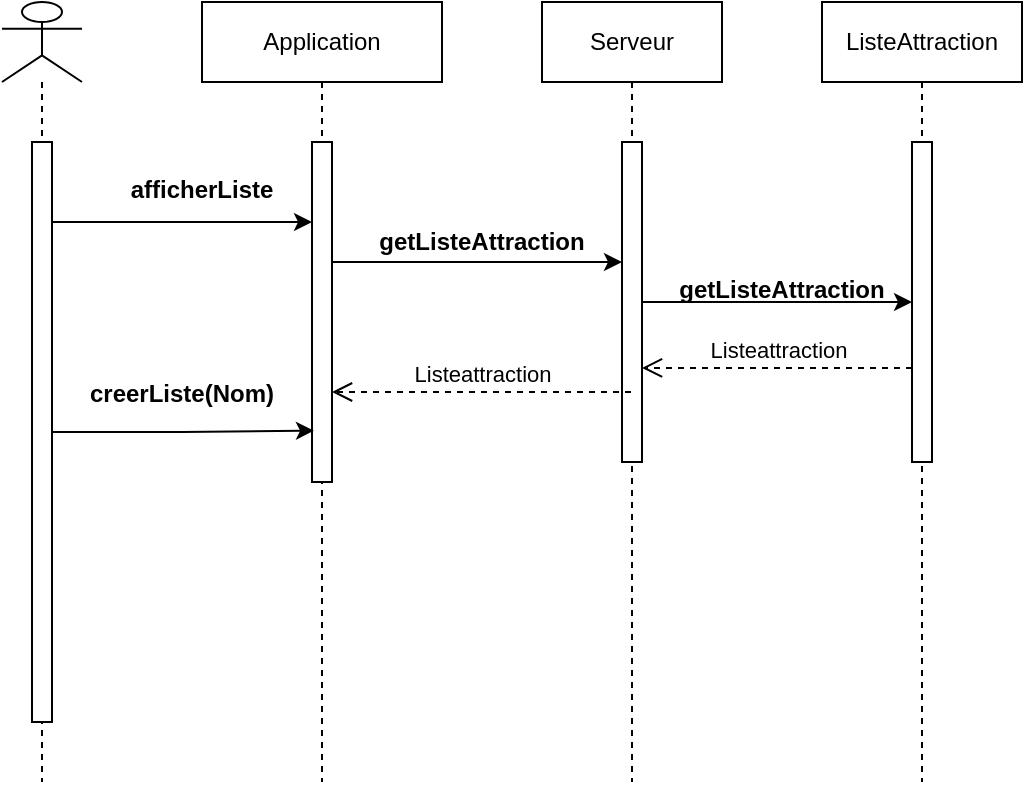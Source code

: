 <mxfile version="20.6.0" type="google"><diagram id="_6g4xpwsaot9gWOn_6L8" name="Page-1"><mxGraphModel grid="1" page="1" gridSize="10" guides="1" tooltips="1" connect="1" arrows="1" fold="1" pageScale="1" pageWidth="827" pageHeight="1169" math="0" shadow="0"><root><mxCell id="0"/><mxCell id="1" parent="0"/><mxCell id="6FKbf3B6sfivBiBGltaT-1" value="" style="shape=umlLifeline;participant=umlActor;perimeter=lifelinePerimeter;whiteSpace=wrap;html=1;container=1;collapsible=0;recursiveResize=0;verticalAlign=top;spacingTop=36;outlineConnect=0;" vertex="1" parent="1"><mxGeometry x="30" y="50" width="40" height="390" as="geometry"/></mxCell><mxCell id="6FKbf3B6sfivBiBGltaT-8" value="" style="html=1;points=[];perimeter=orthogonalPerimeter;" vertex="1" parent="6FKbf3B6sfivBiBGltaT-1"><mxGeometry x="15" y="70" width="10" height="290" as="geometry"/></mxCell><mxCell id="6FKbf3B6sfivBiBGltaT-4" value="Application" style="shape=umlLifeline;perimeter=lifelinePerimeter;whiteSpace=wrap;html=1;container=1;collapsible=0;recursiveResize=0;outlineConnect=0;" vertex="1" parent="1"><mxGeometry x="130" y="50" width="120" height="390" as="geometry"/></mxCell><mxCell id="6FKbf3B6sfivBiBGltaT-10" value="" style="html=1;points=[];perimeter=orthogonalPerimeter;" vertex="1" parent="6FKbf3B6sfivBiBGltaT-4"><mxGeometry x="55" y="70" width="10" height="170" as="geometry"/></mxCell><mxCell id="6FKbf3B6sfivBiBGltaT-21" value="getListeAttraction" style="text;align=center;fontStyle=1;verticalAlign=middle;spacingLeft=3;spacingRight=3;strokeColor=none;rotatable=0;points=[[0,0.5],[1,0.5]];portConstraint=eastwest;" vertex="1" parent="6FKbf3B6sfivBiBGltaT-4"><mxGeometry x="100" y="106" width="80" height="26" as="geometry"/></mxCell><mxCell id="6FKbf3B6sfivBiBGltaT-5" value="Serveur" style="shape=umlLifeline;perimeter=lifelinePerimeter;whiteSpace=wrap;html=1;container=1;collapsible=0;recursiveResize=0;outlineConnect=0;" vertex="1" parent="1"><mxGeometry x="300" y="50" width="90" height="390" as="geometry"/></mxCell><mxCell id="6FKbf3B6sfivBiBGltaT-14" value="" style="html=1;points=[];perimeter=orthogonalPerimeter;" vertex="1" parent="6FKbf3B6sfivBiBGltaT-5"><mxGeometry x="40" y="70" width="10" height="160" as="geometry"/></mxCell><mxCell id="6FKbf3B6sfivBiBGltaT-23" value="getListeAttraction" style="text;align=center;fontStyle=1;verticalAlign=middle;spacingLeft=3;spacingRight=3;strokeColor=none;rotatable=0;points=[[0,0.5],[1,0.5]];portConstraint=eastwest;" vertex="1" parent="6FKbf3B6sfivBiBGltaT-5"><mxGeometry x="80" y="130" width="80" height="26" as="geometry"/></mxCell><mxCell id="6FKbf3B6sfivBiBGltaT-6" value="ListeAttraction" style="shape=umlLifeline;perimeter=lifelinePerimeter;whiteSpace=wrap;html=1;container=1;collapsible=0;recursiveResize=0;outlineConnect=0;" vertex="1" parent="1"><mxGeometry x="440" y="50" width="100" height="390" as="geometry"/></mxCell><mxCell id="6FKbf3B6sfivBiBGltaT-16" value="" style="html=1;points=[];perimeter=orthogonalPerimeter;" vertex="1" parent="6FKbf3B6sfivBiBGltaT-6"><mxGeometry x="45" y="70" width="10" height="160" as="geometry"/></mxCell><mxCell id="6FKbf3B6sfivBiBGltaT-11" style="edgeStyle=orthogonalEdgeStyle;rounded=0;orthogonalLoop=1;jettySize=auto;html=1;" edge="1" parent="1" source="6FKbf3B6sfivBiBGltaT-8" target="6FKbf3B6sfivBiBGltaT-10"><mxGeometry relative="1" as="geometry"><Array as="points"><mxPoint x="120" y="160"/><mxPoint x="120" y="160"/></Array></mxGeometry></mxCell><mxCell id="6FKbf3B6sfivBiBGltaT-15" style="edgeStyle=orthogonalEdgeStyle;rounded=0;orthogonalLoop=1;jettySize=auto;html=1;" edge="1" parent="1" source="6FKbf3B6sfivBiBGltaT-10" target="6FKbf3B6sfivBiBGltaT-14"><mxGeometry relative="1" as="geometry"><Array as="points"><mxPoint x="260" y="180"/><mxPoint x="260" y="180"/></Array></mxGeometry></mxCell><mxCell id="6FKbf3B6sfivBiBGltaT-17" style="edgeStyle=orthogonalEdgeStyle;rounded=0;orthogonalLoop=1;jettySize=auto;html=1;" edge="1" parent="1" source="6FKbf3B6sfivBiBGltaT-14" target="6FKbf3B6sfivBiBGltaT-16"><mxGeometry relative="1" as="geometry"><Array as="points"><mxPoint x="390" y="200"/><mxPoint x="390" y="200"/></Array></mxGeometry></mxCell><mxCell id="6FKbf3B6sfivBiBGltaT-18" value="Listeattraction" style="html=1;verticalAlign=bottom;endArrow=open;dashed=1;endSize=8;rounded=0;entryX=1;entryY=0.706;entryDx=0;entryDy=0;entryPerimeter=0;" edge="1" parent="1" source="6FKbf3B6sfivBiBGltaT-16" target="6FKbf3B6sfivBiBGltaT-14"><mxGeometry relative="1" as="geometry"><mxPoint x="430" y="350" as="sourcePoint"/><mxPoint x="350" y="350" as="targetPoint"/></mxGeometry></mxCell><mxCell id="6FKbf3B6sfivBiBGltaT-19" value="Listeattraction" style="html=1;verticalAlign=bottom;endArrow=open;dashed=1;endSize=8;rounded=0;" edge="1" parent="1" source="6FKbf3B6sfivBiBGltaT-5" target="6FKbf3B6sfivBiBGltaT-10"><mxGeometry relative="1" as="geometry"><mxPoint x="310" y="300" as="sourcePoint"/><mxPoint x="190" y="245" as="targetPoint"/></mxGeometry></mxCell><mxCell id="6FKbf3B6sfivBiBGltaT-20" value="afficherListe" style="text;align=center;fontStyle=1;verticalAlign=middle;spacingLeft=3;spacingRight=3;strokeColor=none;rotatable=0;points=[[0,0.5],[1,0.5]];portConstraint=eastwest;" vertex="1" parent="1"><mxGeometry x="90" y="130" width="80" height="26" as="geometry"/></mxCell><mxCell id="6FKbf3B6sfivBiBGltaT-24" style="edgeStyle=orthogonalEdgeStyle;rounded=0;orthogonalLoop=1;jettySize=auto;html=1;entryX=0.1;entryY=0.849;entryDx=0;entryDy=0;entryPerimeter=0;" edge="1" parent="1" source="6FKbf3B6sfivBiBGltaT-8" target="6FKbf3B6sfivBiBGltaT-10"><mxGeometry relative="1" as="geometry"><mxPoint x="180" y="265" as="targetPoint"/></mxGeometry></mxCell><mxCell id="6FKbf3B6sfivBiBGltaT-25" value="creerListe(Nom)" style="text;align=center;fontStyle=1;verticalAlign=middle;spacingLeft=3;spacingRight=3;strokeColor=none;rotatable=0;points=[[0,0.5],[1,0.5]];portConstraint=eastwest;" vertex="1" parent="1"><mxGeometry x="100" y="232" width="40" height="26" as="geometry"/></mxCell></root></mxGraphModel></diagram></mxfile>